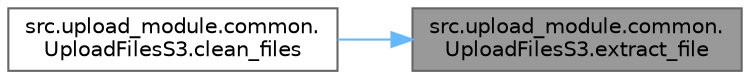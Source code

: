 digraph "src.upload_module.common.UploadFilesS3.extract_file"
{
 // LATEX_PDF_SIZE
  bgcolor="transparent";
  edge [fontname=Helvetica,fontsize=10,labelfontname=Helvetica,labelfontsize=10];
  node [fontname=Helvetica,fontsize=10,shape=box,height=0.2,width=0.4];
  rankdir="RL";
  Node1 [id="Node000001",label="src.upload_module.common.\lUploadFilesS3.extract_file",height=0.2,width=0.4,color="gray40", fillcolor="grey60", style="filled", fontcolor="black",tooltip=" "];
  Node1 -> Node2 [id="edge1_Node000001_Node000002",dir="back",color="steelblue1",style="solid",tooltip=" "];
  Node2 [id="Node000002",label="src.upload_module.common.\lUploadFilesS3.clean_files",height=0.2,width=0.4,color="grey40", fillcolor="white", style="filled",URL="$namespacesrc_1_1upload__module_1_1common_1_1_upload_files_s3.html#abaa87e0495b3b66c533c32fca73d14ef",tooltip=" "];
}
